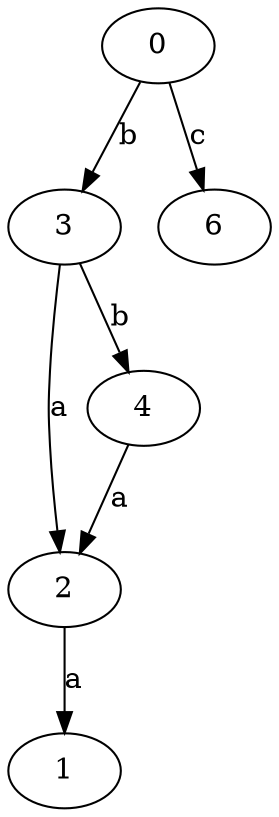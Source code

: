 strict digraph  {
1;
0;
2;
3;
4;
6;
0 -> 3  [label=b];
0 -> 6  [label=c];
2 -> 1  [label=a];
3 -> 2  [label=a];
3 -> 4  [label=b];
4 -> 2  [label=a];
}
